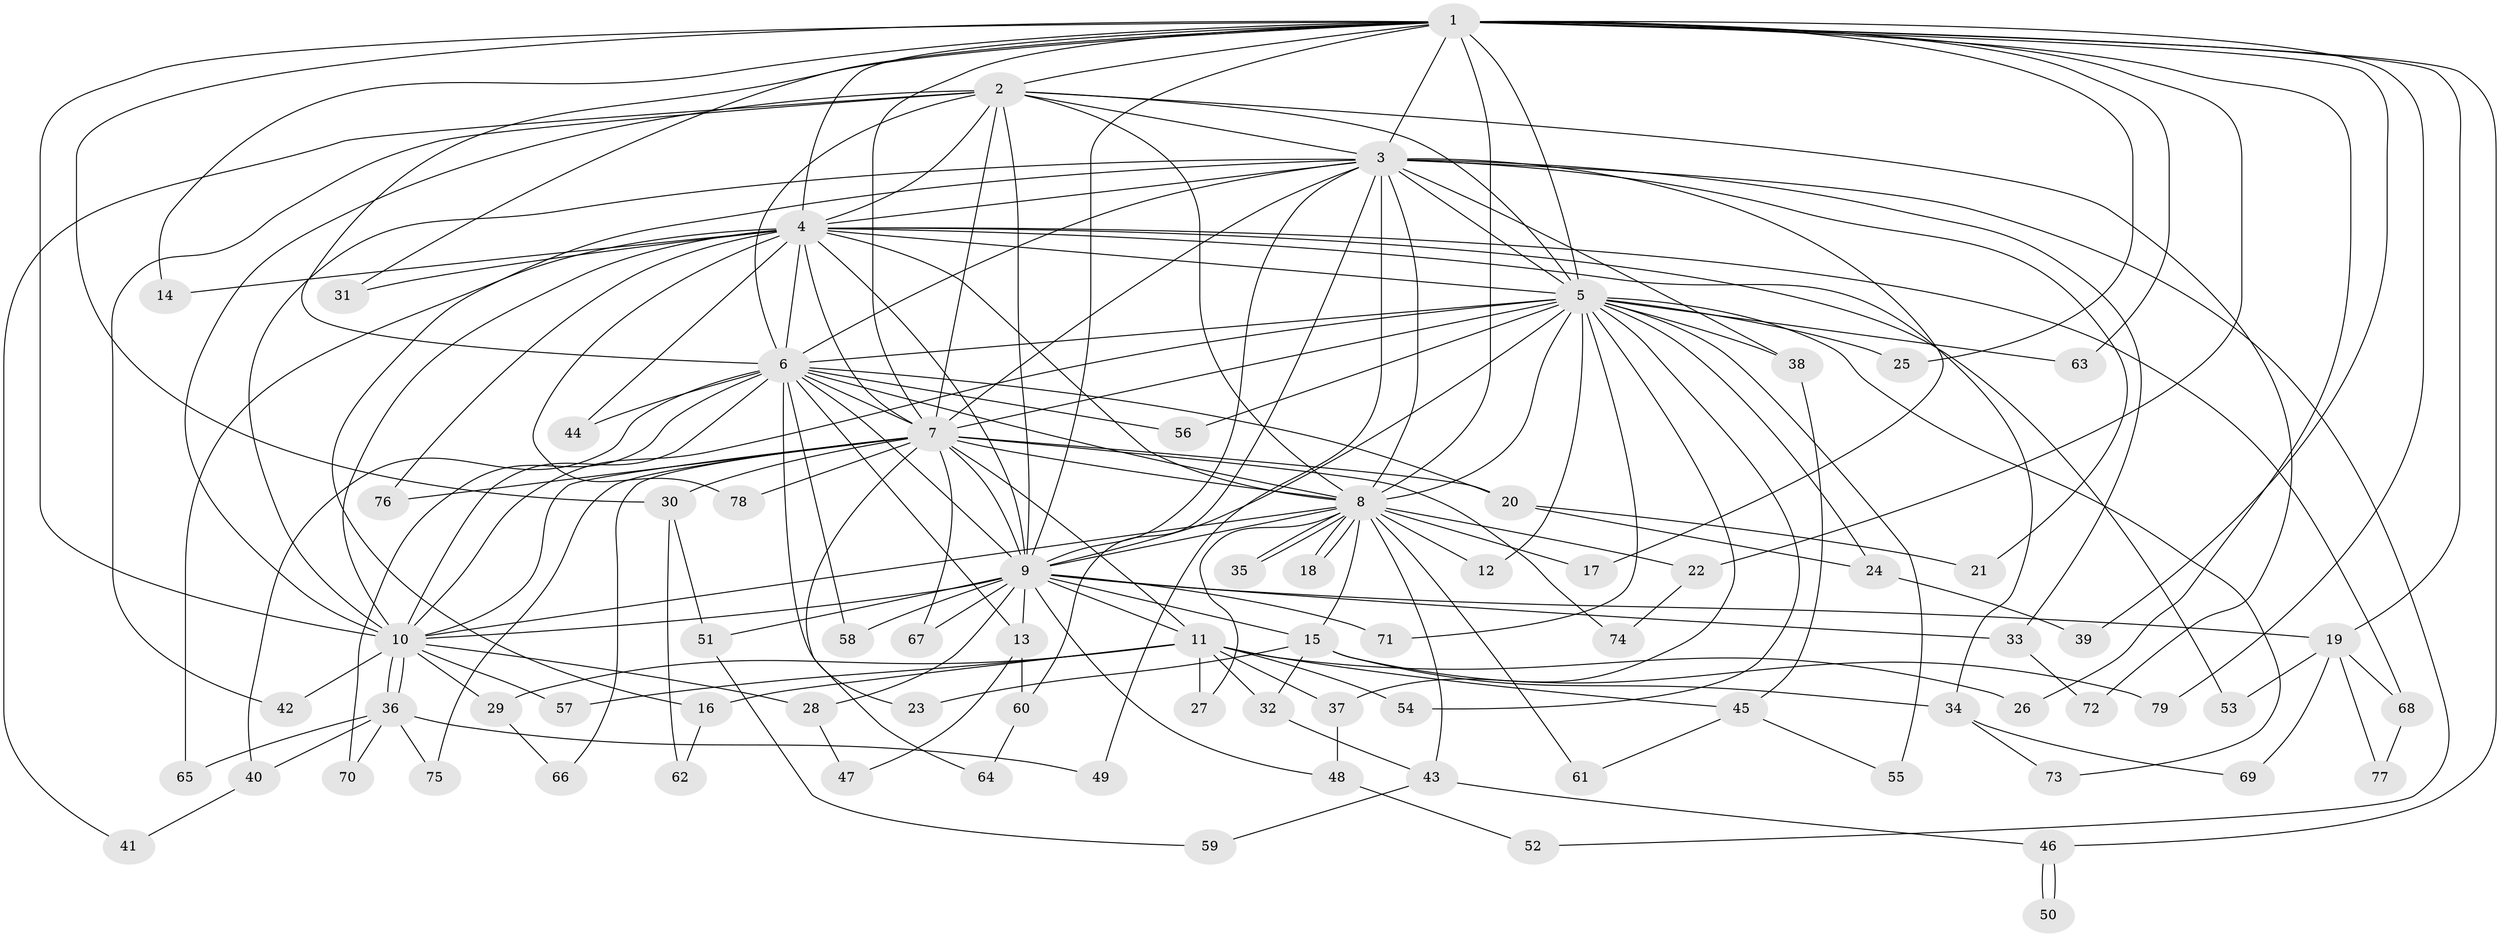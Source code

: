 // coarse degree distribution, {16: 0.07692307692307693, 15: 0.05128205128205128, 14: 0.05128205128205128, 20: 0.02564102564102564, 13: 0.02564102564102564, 10: 0.02564102564102564, 2: 0.4358974358974359, 3: 0.15384615384615385, 4: 0.07692307692307693, 5: 0.02564102564102564, 7: 0.02564102564102564, 1: 0.02564102564102564}
// Generated by graph-tools (version 1.1) at 2025/17/03/04/25 18:17:48]
// undirected, 79 vertices, 183 edges
graph export_dot {
graph [start="1"]
  node [color=gray90,style=filled];
  1;
  2;
  3;
  4;
  5;
  6;
  7;
  8;
  9;
  10;
  11;
  12;
  13;
  14;
  15;
  16;
  17;
  18;
  19;
  20;
  21;
  22;
  23;
  24;
  25;
  26;
  27;
  28;
  29;
  30;
  31;
  32;
  33;
  34;
  35;
  36;
  37;
  38;
  39;
  40;
  41;
  42;
  43;
  44;
  45;
  46;
  47;
  48;
  49;
  50;
  51;
  52;
  53;
  54;
  55;
  56;
  57;
  58;
  59;
  60;
  61;
  62;
  63;
  64;
  65;
  66;
  67;
  68;
  69;
  70;
  71;
  72;
  73;
  74;
  75;
  76;
  77;
  78;
  79;
  1 -- 2;
  1 -- 3;
  1 -- 4;
  1 -- 5;
  1 -- 6;
  1 -- 7;
  1 -- 8;
  1 -- 9;
  1 -- 10;
  1 -- 14;
  1 -- 19;
  1 -- 22;
  1 -- 25;
  1 -- 26;
  1 -- 30;
  1 -- 31;
  1 -- 39;
  1 -- 46;
  1 -- 63;
  1 -- 79;
  2 -- 3;
  2 -- 4;
  2 -- 5;
  2 -- 6;
  2 -- 7;
  2 -- 8;
  2 -- 9;
  2 -- 10;
  2 -- 41;
  2 -- 42;
  2 -- 72;
  3 -- 4;
  3 -- 5;
  3 -- 6;
  3 -- 7;
  3 -- 8;
  3 -- 9;
  3 -- 10;
  3 -- 16;
  3 -- 17;
  3 -- 21;
  3 -- 33;
  3 -- 38;
  3 -- 49;
  3 -- 52;
  3 -- 60;
  4 -- 5;
  4 -- 6;
  4 -- 7;
  4 -- 8;
  4 -- 9;
  4 -- 10;
  4 -- 14;
  4 -- 31;
  4 -- 34;
  4 -- 44;
  4 -- 53;
  4 -- 65;
  4 -- 68;
  4 -- 76;
  4 -- 78;
  5 -- 6;
  5 -- 7;
  5 -- 8;
  5 -- 9;
  5 -- 10;
  5 -- 12;
  5 -- 24;
  5 -- 25;
  5 -- 37;
  5 -- 38;
  5 -- 54;
  5 -- 55;
  5 -- 56;
  5 -- 63;
  5 -- 71;
  5 -- 73;
  6 -- 7;
  6 -- 8;
  6 -- 9;
  6 -- 10;
  6 -- 13;
  6 -- 20;
  6 -- 23;
  6 -- 40;
  6 -- 44;
  6 -- 56;
  6 -- 58;
  6 -- 70;
  7 -- 8;
  7 -- 9;
  7 -- 10;
  7 -- 11;
  7 -- 20;
  7 -- 30;
  7 -- 64;
  7 -- 66;
  7 -- 67;
  7 -- 74;
  7 -- 75;
  7 -- 76;
  7 -- 78;
  8 -- 9;
  8 -- 10;
  8 -- 12;
  8 -- 15;
  8 -- 17;
  8 -- 18;
  8 -- 18;
  8 -- 22;
  8 -- 27;
  8 -- 35;
  8 -- 35;
  8 -- 43;
  8 -- 61;
  9 -- 10;
  9 -- 11;
  9 -- 13;
  9 -- 15;
  9 -- 19;
  9 -- 28;
  9 -- 33;
  9 -- 48;
  9 -- 51;
  9 -- 58;
  9 -- 67;
  9 -- 71;
  10 -- 28;
  10 -- 29;
  10 -- 36;
  10 -- 36;
  10 -- 42;
  10 -- 57;
  11 -- 16;
  11 -- 26;
  11 -- 27;
  11 -- 29;
  11 -- 32;
  11 -- 37;
  11 -- 45;
  11 -- 54;
  11 -- 57;
  13 -- 47;
  13 -- 60;
  15 -- 23;
  15 -- 32;
  15 -- 34;
  15 -- 79;
  16 -- 62;
  19 -- 53;
  19 -- 68;
  19 -- 69;
  19 -- 77;
  20 -- 21;
  20 -- 24;
  22 -- 74;
  24 -- 39;
  28 -- 47;
  29 -- 66;
  30 -- 51;
  30 -- 62;
  32 -- 43;
  33 -- 72;
  34 -- 69;
  34 -- 73;
  36 -- 40;
  36 -- 49;
  36 -- 65;
  36 -- 70;
  36 -- 75;
  37 -- 48;
  38 -- 45;
  40 -- 41;
  43 -- 46;
  43 -- 59;
  45 -- 55;
  45 -- 61;
  46 -- 50;
  46 -- 50;
  48 -- 52;
  51 -- 59;
  60 -- 64;
  68 -- 77;
}
